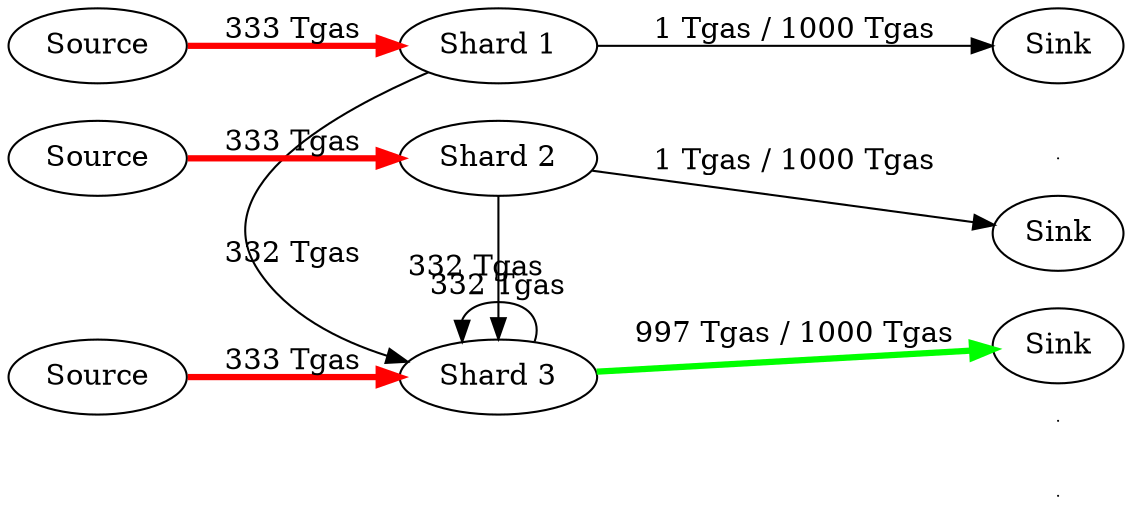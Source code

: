 digraph G {
    rankdir=LR;

    // Invisible nodes for alignment
    {
        node [shape=point, width=0, height=0, label=""];
        invisible_sink1;
        invisible_sink2;
        invisible_sink3;
    }

    // Nodes
    subgraph cluster_shard1 {
        label = "Shard 1";
        style=filled;
        color=lightgrey;
        node [shape=ellipse];

        Source1 [label="Source"];
        Shard1 [label="Shard 1"];
        Sink1 [label="Sink"];

        Sink1 -> invisible_sink1 [style=invis];
    }

    subgraph cluster_shard2 {
        label = "Shard 2";
        style=filled;
        color=lightgrey;
        node [shape=ellipse];

        Source2 [label="Source"];
        Shard2 [label="Shard 2"];
        Sink2 [label="Sink"];

        invisible_sink1 -> invisible_sink2 [style=invis];
        Sink2 -> invisible_sink2 [style=invis];
    }

    subgraph cluster_shard3 {
        label = "Shard 3";
        style=filled;
        color=lightgrey;
        node [shape=ellipse];

        Source3 [label="Source"];
        Shard3 [label="Shard 3"];
        Sink3 [label="Sink"];

        invisible_sink2 -> invisible_sink3 [style=invis];
        Sink3 -> invisible_sink3 [style=invis];
    }

    // Edges
    Source1 -> Shard1 [label="333 Tgas" color="red" penwidth=3];
    Shard1 -> Sink1 [label="1 Tgas / 1000 Tgas"];

    Source2 -> Shard2 [label="333 Tgas" color="red" penwidth=3];
    Shard2 -> Sink2 [label="1 Tgas / 1000 Tgas"];

    Source3 -> Shard3 [label="333 Tgas" color="red" penwidth=3];
    Shard3 -> Sink3 [label="997 Tgas / 1000 Tgas" color="green" penwidth=3];

    Shard1 -> Shard3 [label="332 Tgas"];
    Shard2 -> Shard3 [label="332 Tgas"];
    Shard3 -> Shard3 [label="332 Tgas", dir="back"];

    // Aligning subgraphs
    {rank=same; Source1; Source2; Source3;}
    {rank=same; Shard1; Shard2; Shard3;}
    {rank=same; Sink1; Sink2; Sink3; invisible_sink1; invisible_sink2; invisible_sink3;}
}
